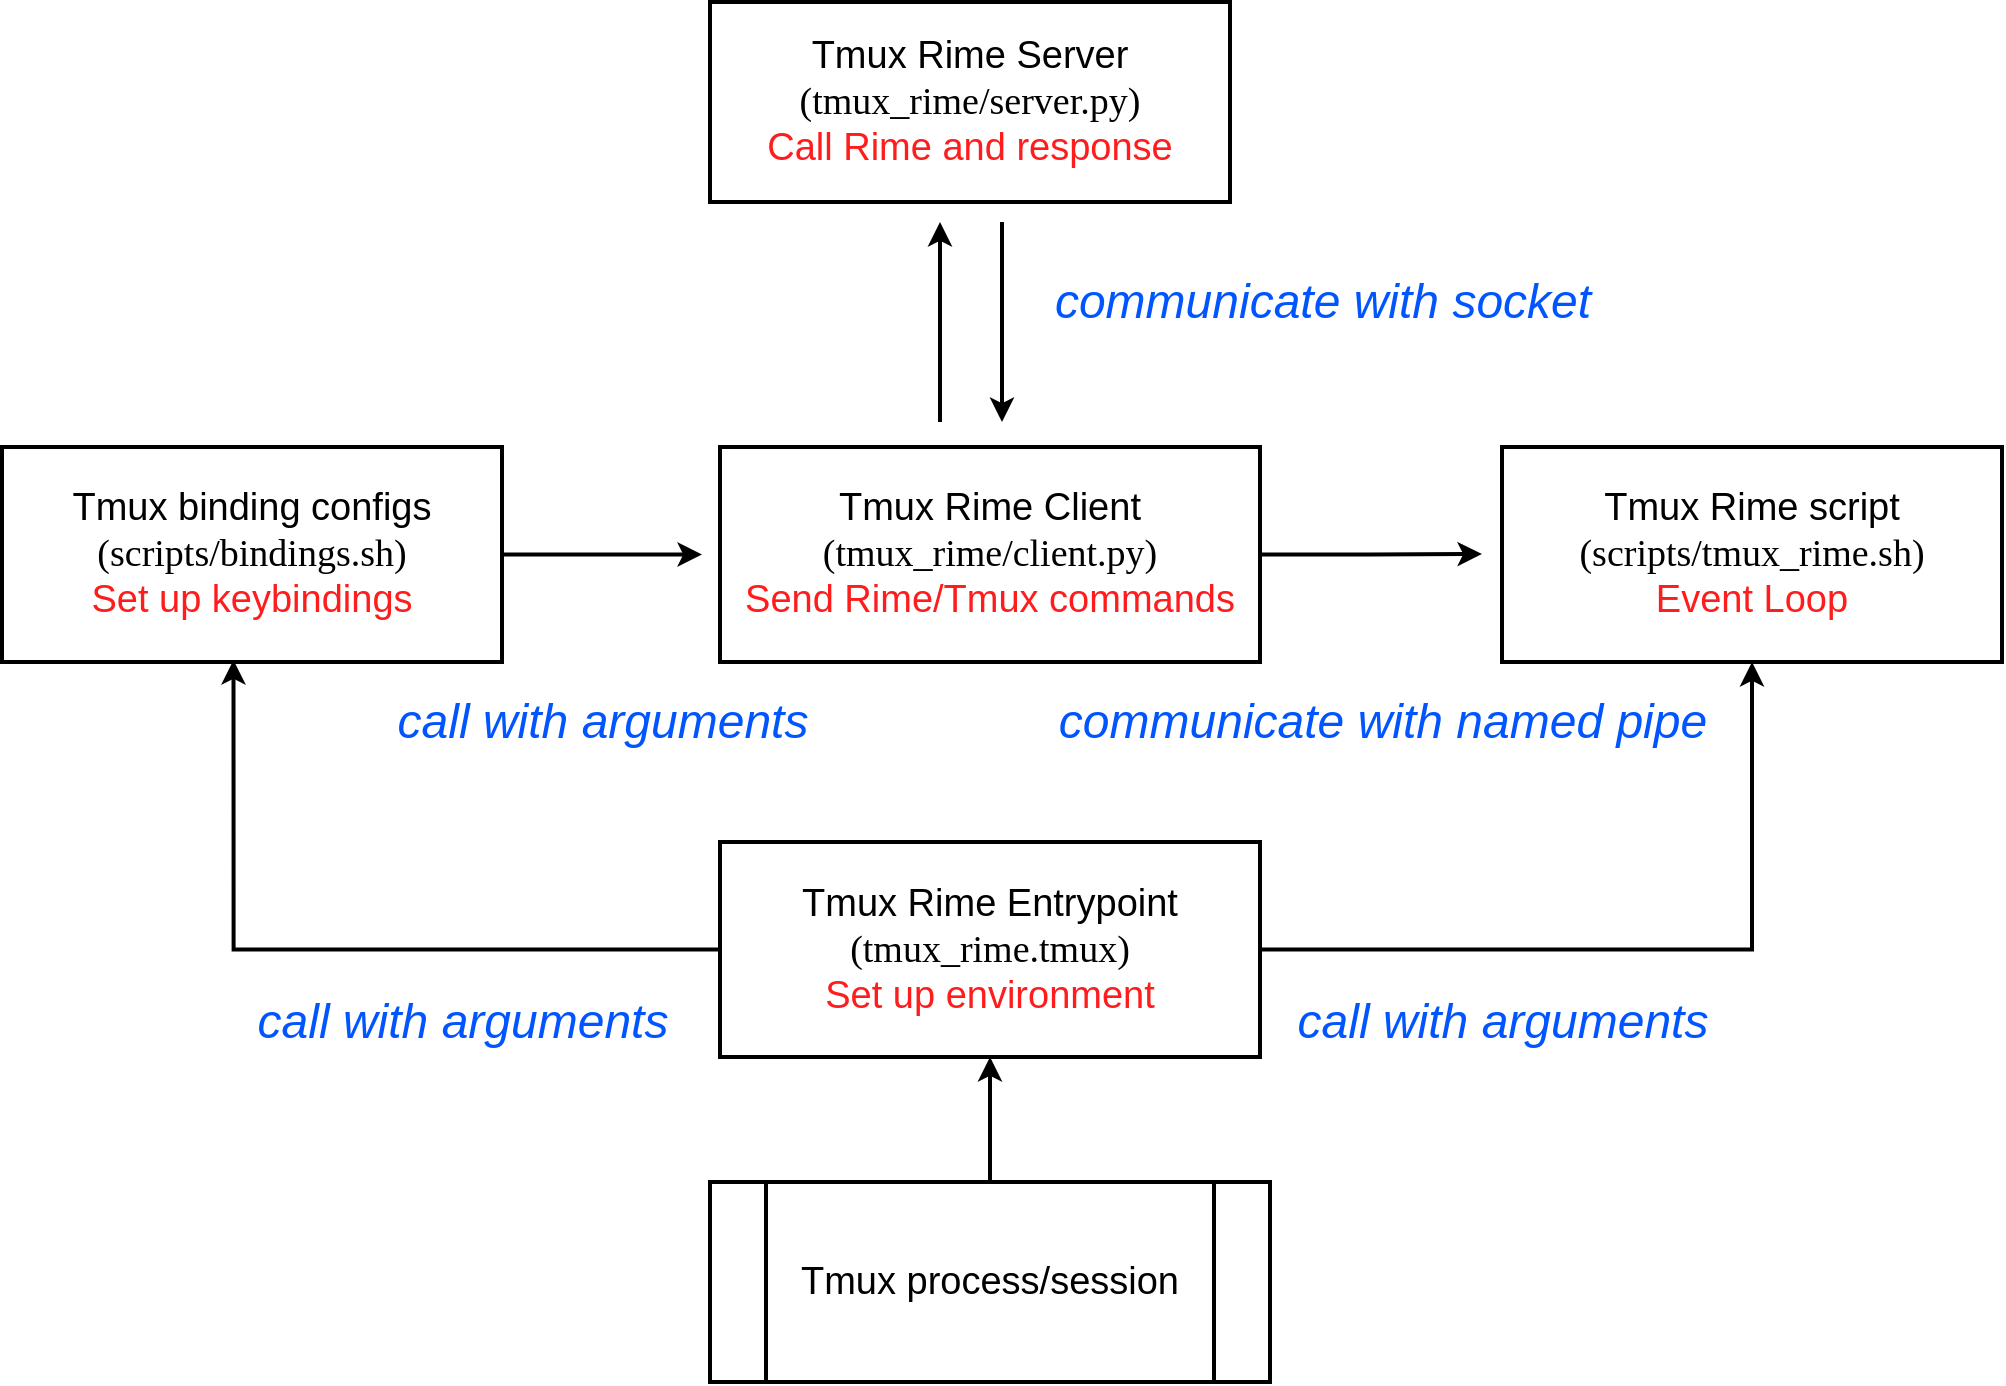 <mxfile version="13.9.8" type="device"><diagram id="ZNllyKJ09BpH5OsXOFPl" name="Page-1"><mxGraphModel dx="2522" dy="1730" grid="1" gridSize="10" guides="1" tooltips="1" connect="1" arrows="1" fold="1" page="1" pageScale="1" pageWidth="1100" pageHeight="850" math="0" shadow="0"><root><mxCell id="0"/><mxCell id="1" parent="0"/><mxCell id="Blow06F4sWOhXP_7GBbb-2" value="" style="endArrow=classic;html=1;strokeWidth=2;" parent="1" edge="1"><mxGeometry width="50" height="50" relative="1" as="geometry"><mxPoint x="469" y="-200" as="sourcePoint"/><mxPoint x="469" y="-300" as="targetPoint"/></mxGeometry></mxCell><mxCell id="Blow06F4sWOhXP_7GBbb-3" value="" style="endArrow=classic;html=1;strokeWidth=2;" parent="1" edge="1"><mxGeometry width="50" height="50" relative="1" as="geometry"><mxPoint x="500" y="-300" as="sourcePoint"/><mxPoint x="500" y="-200" as="targetPoint"/></mxGeometry></mxCell><mxCell id="Blow06F4sWOhXP_7GBbb-4" value="&lt;span style=&quot;font-size: 24px&quot;&gt;communicate with socket&lt;/span&gt;" style="text;html=1;align=center;verticalAlign=middle;resizable=0;points=[];autosize=1;fontFamily=Helvetica;fontStyle=2;fontColor=#0055FF;" parent="1" vertex="1"><mxGeometry x="520" y="-270" width="280" height="20" as="geometry"/></mxCell><mxCell id="51d3dvEaFvHEfbASDp5w-4" value="&lt;font style=&quot;font-size: 19px&quot;&gt;Tmux Rime Server&lt;br&gt;&lt;span style=&quot;font-family: &amp;#34;inconsolata&amp;#34;&quot;&gt;(&lt;/span&gt;&lt;font data-font-src=&quot;https://fonts.googleapis.com/css?family=Inconsolata&quot; style=&quot;font-family: &amp;#34;inconsolata&amp;#34;&quot;&gt;tmux_rime/server.py&lt;/font&gt;&lt;span style=&quot;font-family: &amp;#34;inconsolata&amp;#34;&quot;&gt;)&lt;br&gt;&lt;/span&gt;&lt;font color=&quot;#ff1c1c&quot;&gt;Call Rime and response&lt;/font&gt;&lt;br&gt;&lt;/font&gt;" style="rounded=0;whiteSpace=wrap;html=1;strokeWidth=2;fontFamily=Helvetica;" vertex="1" parent="1"><mxGeometry x="354" y="-410" width="260" height="100" as="geometry"/></mxCell><mxCell id="51d3dvEaFvHEfbASDp5w-25" style="edgeStyle=orthogonalEdgeStyle;rounded=0;orthogonalLoop=1;jettySize=auto;html=1;strokeWidth=2;fontFamily=Helvetica;fontColor=#0055FF;" edge="1" parent="1" source="51d3dvEaFvHEfbASDp5w-7"><mxGeometry relative="1" as="geometry"><mxPoint x="740" y="-134" as="targetPoint"/></mxGeometry></mxCell><mxCell id="51d3dvEaFvHEfbASDp5w-7" value="&lt;font style=&quot;font-size: 19px&quot;&gt;Tmux Rime Client&lt;br&gt;&lt;font face=&quot;Inconsolata&quot; data-font-src=&quot;https://fonts.googleapis.com/css?family=Inconsolata&quot;&gt;(&lt;font data-font-src=&quot;https://fonts.googleapis.com/css?family=Inconsolata&quot;&gt;tmux_rime/client.py&lt;/font&gt;)&lt;br&gt;&lt;/font&gt;&lt;font color=&quot;#ff1c1c&quot;&gt;Send Rime/Tmux commands&lt;/font&gt;&lt;br&gt;&lt;/font&gt;" style="rounded=0;whiteSpace=wrap;html=1;strokeWidth=2;fontFamily=Helvetica;" vertex="1" parent="1"><mxGeometry x="359" y="-187.5" width="270" height="107.5" as="geometry"/></mxCell><mxCell id="51d3dvEaFvHEfbASDp5w-8" value="&lt;font style=&quot;font-size: 19px&quot;&gt;Tmux Rime script&lt;br&gt;&lt;font data-font-src=&quot;https://fonts.googleapis.com/css?family=Inconsolata&quot; face=&quot;Inconsolata&quot;&gt;(&lt;/font&gt;&lt;font face=&quot;Inconsolata&quot; data-font-src=&quot;https://fonts.googleapis.com/css?family=Inconsolata&quot;&gt;scripts/tmux_rime.sh)&lt;/font&gt;&lt;br&gt;&lt;font color=&quot;#ff1c1c&quot;&gt;Event Loop&lt;/font&gt;&lt;br&gt;&lt;/font&gt;" style="rounded=0;whiteSpace=wrap;html=1;strokeWidth=2;fontFamily=Helvetica;" vertex="1" parent="1"><mxGeometry x="750" y="-187.5" width="250" height="107.5" as="geometry"/></mxCell><mxCell id="51d3dvEaFvHEfbASDp5w-10" value="&lt;span style=&quot;font-size: 24px&quot;&gt;communicate with named pipe&lt;/span&gt;" style="text;html=1;align=center;verticalAlign=middle;resizable=0;points=[];autosize=1;fontFamily=Helvetica;fontStyle=2;fontColor=#0055FF;" vertex="1" parent="1"><mxGeometry x="520" y="-60" width="340" height="20" as="geometry"/></mxCell><mxCell id="51d3dvEaFvHEfbASDp5w-26" style="edgeStyle=orthogonalEdgeStyle;rounded=0;orthogonalLoop=1;jettySize=auto;html=1;strokeWidth=2;fontFamily=Helvetica;fontColor=#0055FF;" edge="1" parent="1" source="51d3dvEaFvHEfbASDp5w-11"><mxGeometry relative="1" as="geometry"><mxPoint x="350" y="-133.75" as="targetPoint"/><Array as="points"><mxPoint x="330" y="-134"/><mxPoint x="330" y="-134"/></Array></mxGeometry></mxCell><mxCell id="51d3dvEaFvHEfbASDp5w-11" value="&lt;span style=&quot;font-size: 19px&quot;&gt;Tmux binding configs&lt;br&gt;&lt;/span&gt;&lt;font face=&quot;Inconsolata&quot; data-font-src=&quot;https://fonts.googleapis.com/css?family=Inconsolata&quot;&gt;&lt;span style=&quot;font-size: 19px&quot;&gt;(&lt;/span&gt;&lt;font style=&quot;font-size: 19px&quot;&gt;scripts/bindings.sh&lt;/font&gt;&lt;span style=&quot;font-size: 19px&quot;&gt;)&lt;br&gt;&lt;/span&gt;&lt;/font&gt;&lt;span style=&quot;color: rgb(255 , 28 , 28) ; font-size: 19px&quot;&gt;Set up keybindings&lt;/span&gt;&lt;span style=&quot;font-size: 19px&quot;&gt;&lt;br&gt;&lt;/span&gt;" style="rounded=0;whiteSpace=wrap;html=1;strokeWidth=2;fontFamily=Helvetica;" vertex="1" parent="1"><mxGeometry y="-187.5" width="250" height="107.5" as="geometry"/></mxCell><mxCell id="51d3dvEaFvHEfbASDp5w-14" value="&lt;span style=&quot;font-size: 24px&quot;&gt;call with arguments&lt;/span&gt;" style="text;html=1;align=center;verticalAlign=middle;resizable=0;points=[];autosize=1;fontFamily=Helvetica;fontStyle=2;fontColor=#0055FF;" vertex="1" parent="1"><mxGeometry x="190" y="-60" width="220" height="20" as="geometry"/></mxCell><mxCell id="51d3dvEaFvHEfbASDp5w-21" style="edgeStyle=orthogonalEdgeStyle;rounded=0;orthogonalLoop=1;jettySize=auto;html=1;entryX=0.463;entryY=0.991;entryDx=0;entryDy=0;entryPerimeter=0;strokeWidth=2;fontFamily=Helvetica;fontColor=#0055FF;" edge="1" parent="1" source="51d3dvEaFvHEfbASDp5w-18" target="51d3dvEaFvHEfbASDp5w-11"><mxGeometry relative="1" as="geometry"/></mxCell><mxCell id="51d3dvEaFvHEfbASDp5w-23" style="edgeStyle=orthogonalEdgeStyle;rounded=0;orthogonalLoop=1;jettySize=auto;html=1;entryX=0.5;entryY=1;entryDx=0;entryDy=0;strokeWidth=2;fontFamily=Helvetica;fontColor=#0055FF;" edge="1" parent="1" source="51d3dvEaFvHEfbASDp5w-18" target="51d3dvEaFvHEfbASDp5w-8"><mxGeometry relative="1" as="geometry"/></mxCell><mxCell id="51d3dvEaFvHEfbASDp5w-18" value="&lt;font style=&quot;font-size: 19px&quot;&gt;Tmux Rime Entrypoint&lt;br&gt;&lt;font face=&quot;Inconsolata&quot; data-font-src=&quot;https://fonts.googleapis.com/css?family=Inconsolata&quot;&gt;(tmux_rime.tmux)&lt;br&gt;&lt;/font&gt;&lt;font color=&quot;#ff1c1c&quot;&gt;Set up environment&lt;/font&gt;&lt;br&gt;&lt;/font&gt;" style="rounded=0;whiteSpace=wrap;html=1;strokeWidth=2;fontFamily=Helvetica;" vertex="1" parent="1"><mxGeometry x="359" y="10" width="270" height="107.5" as="geometry"/></mxCell><mxCell id="51d3dvEaFvHEfbASDp5w-22" value="&lt;span style=&quot;font-size: 24px&quot;&gt;call with arguments&lt;/span&gt;" style="text;html=1;align=center;verticalAlign=middle;resizable=0;points=[];autosize=1;fontFamily=Helvetica;fontStyle=2;fontColor=#0055FF;" vertex="1" parent="1"><mxGeometry x="120" y="90" width="220" height="20" as="geometry"/></mxCell><mxCell id="51d3dvEaFvHEfbASDp5w-24" value="&lt;span style=&quot;font-size: 24px&quot;&gt;call with arguments&lt;/span&gt;" style="text;html=1;align=center;verticalAlign=middle;resizable=0;points=[];autosize=1;fontFamily=Helvetica;fontStyle=2;fontColor=#0055FF;" vertex="1" parent="1"><mxGeometry x="640" y="90" width="220" height="20" as="geometry"/></mxCell><mxCell id="51d3dvEaFvHEfbASDp5w-28" style="edgeStyle=orthogonalEdgeStyle;rounded=0;orthogonalLoop=1;jettySize=auto;html=1;strokeWidth=2;fontFamily=Helvetica;fontColor=#0055FF;entryX=0.5;entryY=1;entryDx=0;entryDy=0;" edge="1" parent="1" source="51d3dvEaFvHEfbASDp5w-27" target="51d3dvEaFvHEfbASDp5w-18"><mxGeometry relative="1" as="geometry"><mxPoint x="499" y="160" as="targetPoint"/></mxGeometry></mxCell><mxCell id="51d3dvEaFvHEfbASDp5w-27" value="&lt;font color=&quot;#000000&quot;&gt;&lt;span style=&quot;font-size: 19px&quot;&gt;Tmux process/session&lt;/span&gt;&lt;/font&gt;" style="shape=process;whiteSpace=wrap;html=1;backgroundOutline=1;strokeWidth=2;fontFamily=Helvetica;fontColor=#0055FF;" vertex="1" parent="1"><mxGeometry x="354" y="180" width="280" height="100" as="geometry"/></mxCell></root></mxGraphModel></diagram></mxfile>